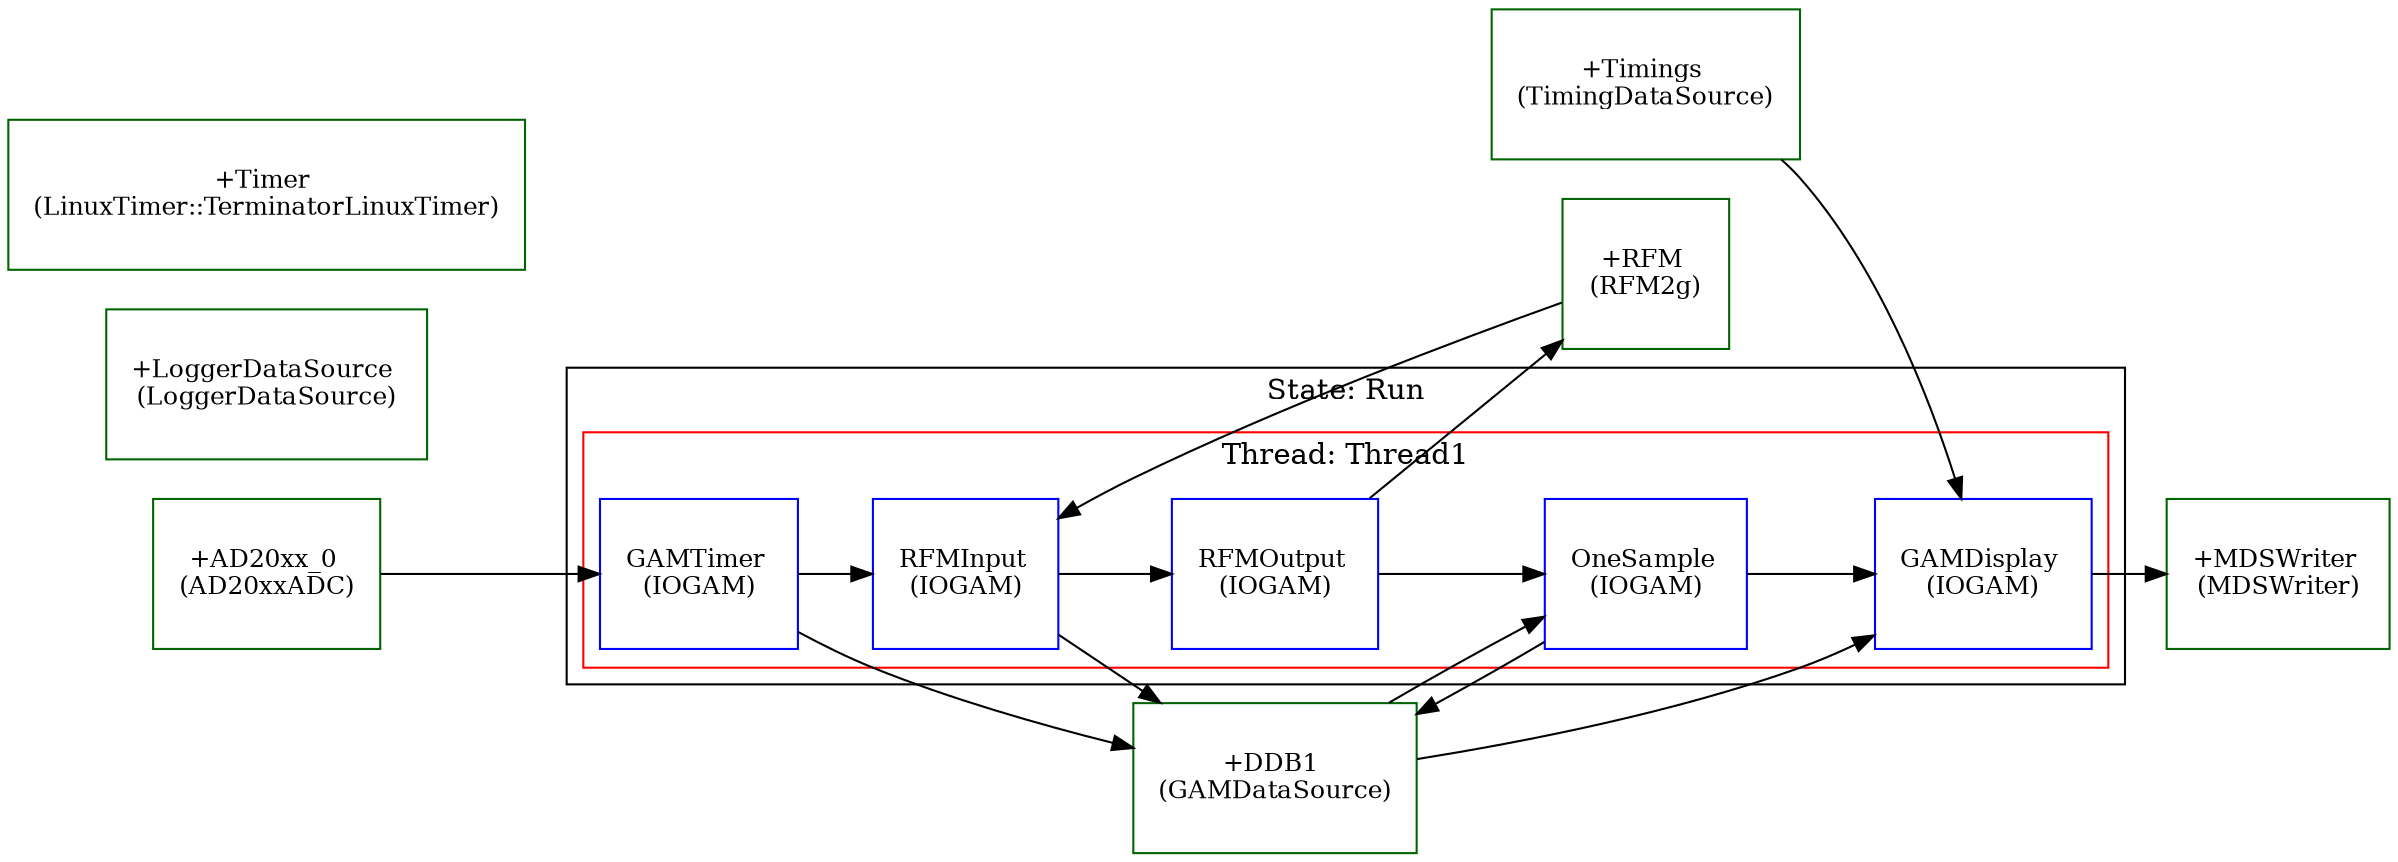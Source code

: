 digraph G {
rankdir=LR
concentrate=true
"Run.Thread1.GAMTimer" [shape=record, style=filled, fillcolor=white, color=blue,label=<<TABLE border="0" cellborder="0"><TR><TD width="60" height="60"><font point-size="12">GAMTimer <BR/>(IOGAM)</font></TD></TR></TABLE>>]
"Run.Thread1.RFMInput" [shape=record, style=filled, fillcolor=white, color=blue,label=<<TABLE border="0" cellborder="0"><TR><TD width="60" height="60"><font point-size="12">RFMInput <BR/>(IOGAM)</font></TD></TR></TABLE>>]
"Run.Thread1.RFMOutput" [shape=record, style=filled, fillcolor=white, color=blue,label=<<TABLE border="0" cellborder="0"><TR><TD width="60" height="60"><font point-size="12">RFMOutput <BR/>(IOGAM)</font></TD></TR></TABLE>>]
"Run.Thread1.OneSample" [shape=record, style=filled, fillcolor=white, color=blue,label=<<TABLE border="0" cellborder="0"><TR><TD width="60" height="60"><font point-size="12">OneSample <BR/>(IOGAM)</font></TD></TR></TABLE>>]
"Run.Thread1.GAMDisplay" [shape=record, style=filled, fillcolor=white, color=blue,label=<<TABLE border="0" cellborder="0"><TR><TD width="60" height="60"><font point-size="12">GAMDisplay <BR/>(IOGAM)</font></TD></TR></TABLE>>]
subgraph cluster_Run {
label = "State: Run"
subgraph cluster_Run_Thread1 {
label = "Thread: Thread1"
color= "red"
"Run.Thread1.GAMTimer"->"Run.Thread1.RFMInput"->"Run.Thread1.RFMOutput"->"Run.Thread1.OneSample"->"Run.Thread1.GAMDisplay"
}
}
"+DDB1" [shape=record, style=filled, fillcolor=white, color=darkgreen,label=<<TABLE border="0" cellborder="0"><TR><TD width="60" height="60"><font point-size="12">+DDB1 <BR/>(GAMDataSource)</font></TD></TR></TABLE>>]
"+LoggerDataSource" [shape=record, style=filled, fillcolor=white, color=darkgreen,label=<<TABLE border="0" cellborder="0"><TR><TD width="60" height="60"><font point-size="12">+LoggerDataSource <BR/>(LoggerDataSource)</font></TD></TR></TABLE>>]
"+Timings" [shape=record, style=filled, fillcolor=white, color=darkgreen,label=<<TABLE border="0" cellborder="0"><TR><TD width="60" height="60"><font point-size="12">+Timings <BR/>(TimingDataSource)</font></TD></TR></TABLE>>]
"+AD20xx_0" [shape=record, style=filled, fillcolor=white, color=darkgreen,label=<<TABLE border="0" cellborder="0"><TR><TD width="60" height="60"><font point-size="12">+AD20xx_0 <BR/>(AD20xxADC)</font></TD></TR></TABLE>>]
"+RFM" [shape=record, style=filled, fillcolor=white, color=darkgreen,label=<<TABLE border="0" cellborder="0"><TR><TD width="60" height="60"><font point-size="12">+RFM <BR/>(RFM2g)</font></TD></TR></TABLE>>]
"+MDSWriter" [shape=record, style=filled, fillcolor=white, color=darkgreen,label=<<TABLE border="0" cellborder="0"><TR><TD width="60" height="60"><font point-size="12">+MDSWriter <BR/>(MDSWriter)</font></TD></TR></TABLE>>]
"+Timer" [shape=record, style=filled, fillcolor=white, color=darkgreen,label=<<TABLE border="0" cellborder="0"><TR><TD width="60" height="60"><font point-size="12">+Timer <BR/>(LinuxTimer::TerminatorLinuxTimer)</font></TD></TR></TABLE>>]
"+AD20xx_0"->"Run.Thread1.GAMTimer"
"Run.Thread1.GAMTimer"->"+DDB1"
"+RFM"->"Run.Thread1.RFMInput"
"Run.Thread1.RFMInput"->"+DDB1"
"+DDB1"->"Run.Thread1.RFMOutput"
"Run.Thread1.RFMOutput"->"+RFM"
"+DDB1"->"Run.Thread1.OneSample"
"Run.Thread1.OneSample"->"+DDB1"
"+DDB1"->"Run.Thread1.GAMDisplay"
"+Timings"->"Run.Thread1.GAMDisplay"
"Run.Thread1.GAMDisplay"->"+MDSWriter"
}
